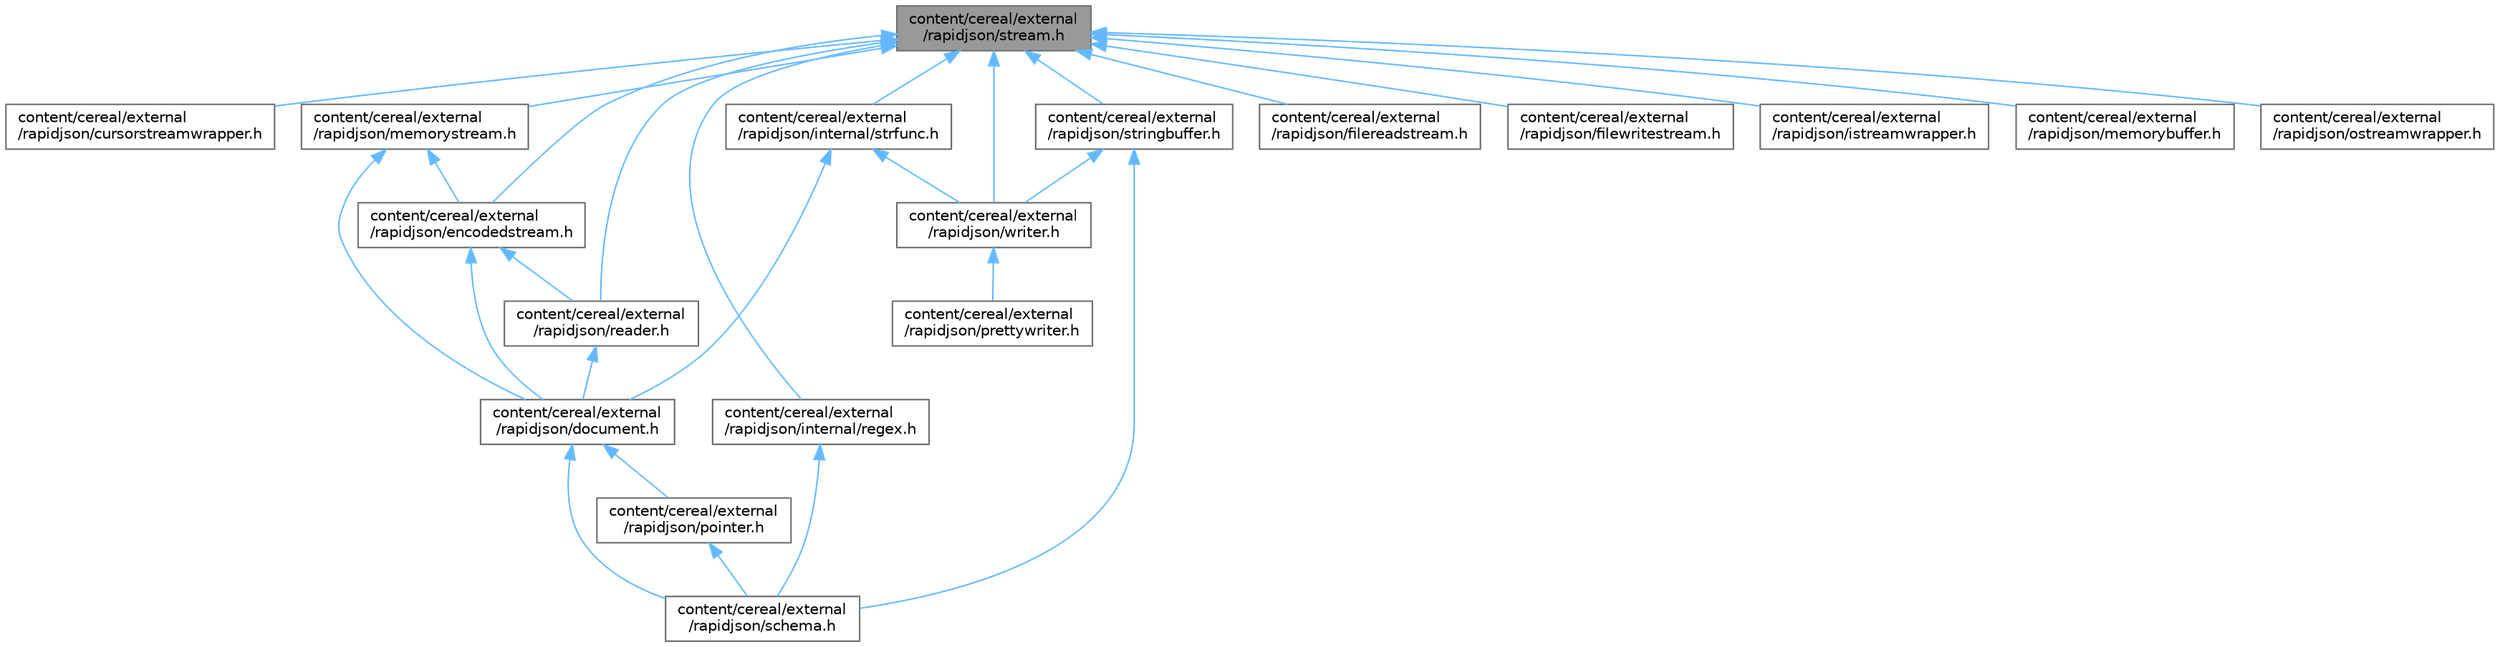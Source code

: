 digraph "content/cereal/external/rapidjson/stream.h"
{
 // LATEX_PDF_SIZE
  bgcolor="transparent";
  edge [fontname=Helvetica,fontsize=10,labelfontname=Helvetica,labelfontsize=10];
  node [fontname=Helvetica,fontsize=10,shape=box,height=0.2,width=0.4];
  Node1 [id="Node000001",label="content/cereal/external\l/rapidjson/stream.h",height=0.2,width=0.4,color="gray40", fillcolor="grey60", style="filled", fontcolor="black",tooltip=" "];
  Node1 -> Node2 [id="edge1_Node000001_Node000002",dir="back",color="steelblue1",style="solid",tooltip=" "];
  Node2 [id="Node000002",label="content/cereal/external\l/rapidjson/cursorstreamwrapper.h",height=0.2,width=0.4,color="grey40", fillcolor="white", style="filled",URL="$cursorstreamwrapper_8h.html",tooltip=" "];
  Node1 -> Node3 [id="edge2_Node000001_Node000003",dir="back",color="steelblue1",style="solid",tooltip=" "];
  Node3 [id="Node000003",label="content/cereal/external\l/rapidjson/encodedstream.h",height=0.2,width=0.4,color="grey40", fillcolor="white", style="filled",URL="$encodedstream_8h.html",tooltip=" "];
  Node3 -> Node4 [id="edge3_Node000003_Node000004",dir="back",color="steelblue1",style="solid",tooltip=" "];
  Node4 [id="Node000004",label="content/cereal/external\l/rapidjson/document.h",height=0.2,width=0.4,color="grey40", fillcolor="white", style="filled",URL="$document_8h.html",tooltip=" "];
  Node4 -> Node5 [id="edge4_Node000004_Node000005",dir="back",color="steelblue1",style="solid",tooltip=" "];
  Node5 [id="Node000005",label="content/cereal/external\l/rapidjson/pointer.h",height=0.2,width=0.4,color="grey40", fillcolor="white", style="filled",URL="$pointer_8h.html",tooltip=" "];
  Node5 -> Node6 [id="edge5_Node000005_Node000006",dir="back",color="steelblue1",style="solid",tooltip=" "];
  Node6 [id="Node000006",label="content/cereal/external\l/rapidjson/schema.h",height=0.2,width=0.4,color="grey40", fillcolor="white", style="filled",URL="$schema_8h.html",tooltip=" "];
  Node4 -> Node6 [id="edge6_Node000004_Node000006",dir="back",color="steelblue1",style="solid",tooltip=" "];
  Node3 -> Node7 [id="edge7_Node000003_Node000007",dir="back",color="steelblue1",style="solid",tooltip=" "];
  Node7 [id="Node000007",label="content/cereal/external\l/rapidjson/reader.h",height=0.2,width=0.4,color="grey40", fillcolor="white", style="filled",URL="$reader_8h.html",tooltip=" "];
  Node7 -> Node4 [id="edge8_Node000007_Node000004",dir="back",color="steelblue1",style="solid",tooltip=" "];
  Node1 -> Node8 [id="edge9_Node000001_Node000008",dir="back",color="steelblue1",style="solid",tooltip=" "];
  Node8 [id="Node000008",label="content/cereal/external\l/rapidjson/filereadstream.h",height=0.2,width=0.4,color="grey40", fillcolor="white", style="filled",URL="$filereadstream_8h.html",tooltip=" "];
  Node1 -> Node9 [id="edge10_Node000001_Node000009",dir="back",color="steelblue1",style="solid",tooltip=" "];
  Node9 [id="Node000009",label="content/cereal/external\l/rapidjson/filewritestream.h",height=0.2,width=0.4,color="grey40", fillcolor="white", style="filled",URL="$filewritestream_8h.html",tooltip=" "];
  Node1 -> Node10 [id="edge11_Node000001_Node000010",dir="back",color="steelblue1",style="solid",tooltip=" "];
  Node10 [id="Node000010",label="content/cereal/external\l/rapidjson/internal/regex.h",height=0.2,width=0.4,color="grey40", fillcolor="white", style="filled",URL="$regex_8h.html",tooltip=" "];
  Node10 -> Node6 [id="edge12_Node000010_Node000006",dir="back",color="steelblue1",style="solid",tooltip=" "];
  Node1 -> Node11 [id="edge13_Node000001_Node000011",dir="back",color="steelblue1",style="solid",tooltip=" "];
  Node11 [id="Node000011",label="content/cereal/external\l/rapidjson/internal/strfunc.h",height=0.2,width=0.4,color="grey40", fillcolor="white", style="filled",URL="$strfunc_8h.html",tooltip=" "];
  Node11 -> Node4 [id="edge14_Node000011_Node000004",dir="back",color="steelblue1",style="solid",tooltip=" "];
  Node11 -> Node12 [id="edge15_Node000011_Node000012",dir="back",color="steelblue1",style="solid",tooltip=" "];
  Node12 [id="Node000012",label="content/cereal/external\l/rapidjson/writer.h",height=0.2,width=0.4,color="grey40", fillcolor="white", style="filled",URL="$writer_8h.html",tooltip=" "];
  Node12 -> Node13 [id="edge16_Node000012_Node000013",dir="back",color="steelblue1",style="solid",tooltip=" "];
  Node13 [id="Node000013",label="content/cereal/external\l/rapidjson/prettywriter.h",height=0.2,width=0.4,color="grey40", fillcolor="white", style="filled",URL="$prettywriter_8h.html",tooltip=" "];
  Node1 -> Node14 [id="edge17_Node000001_Node000014",dir="back",color="steelblue1",style="solid",tooltip=" "];
  Node14 [id="Node000014",label="content/cereal/external\l/rapidjson/istreamwrapper.h",height=0.2,width=0.4,color="grey40", fillcolor="white", style="filled",URL="$istreamwrapper_8h.html",tooltip=" "];
  Node1 -> Node15 [id="edge18_Node000001_Node000015",dir="back",color="steelblue1",style="solid",tooltip=" "];
  Node15 [id="Node000015",label="content/cereal/external\l/rapidjson/memorybuffer.h",height=0.2,width=0.4,color="grey40", fillcolor="white", style="filled",URL="$memorybuffer_8h.html",tooltip=" "];
  Node1 -> Node16 [id="edge19_Node000001_Node000016",dir="back",color="steelblue1",style="solid",tooltip=" "];
  Node16 [id="Node000016",label="content/cereal/external\l/rapidjson/memorystream.h",height=0.2,width=0.4,color="grey40", fillcolor="white", style="filled",URL="$memorystream_8h.html",tooltip=" "];
  Node16 -> Node4 [id="edge20_Node000016_Node000004",dir="back",color="steelblue1",style="solid",tooltip=" "];
  Node16 -> Node3 [id="edge21_Node000016_Node000003",dir="back",color="steelblue1",style="solid",tooltip=" "];
  Node1 -> Node17 [id="edge22_Node000001_Node000017",dir="back",color="steelblue1",style="solid",tooltip=" "];
  Node17 [id="Node000017",label="content/cereal/external\l/rapidjson/ostreamwrapper.h",height=0.2,width=0.4,color="grey40", fillcolor="white", style="filled",URL="$ostreamwrapper_8h.html",tooltip=" "];
  Node1 -> Node7 [id="edge23_Node000001_Node000007",dir="back",color="steelblue1",style="solid",tooltip=" "];
  Node1 -> Node18 [id="edge24_Node000001_Node000018",dir="back",color="steelblue1",style="solid",tooltip=" "];
  Node18 [id="Node000018",label="content/cereal/external\l/rapidjson/stringbuffer.h",height=0.2,width=0.4,color="grey40", fillcolor="white", style="filled",URL="$stringbuffer_8h.html",tooltip=" "];
  Node18 -> Node6 [id="edge25_Node000018_Node000006",dir="back",color="steelblue1",style="solid",tooltip=" "];
  Node18 -> Node12 [id="edge26_Node000018_Node000012",dir="back",color="steelblue1",style="solid",tooltip=" "];
  Node1 -> Node12 [id="edge27_Node000001_Node000012",dir="back",color="steelblue1",style="solid",tooltip=" "];
}
